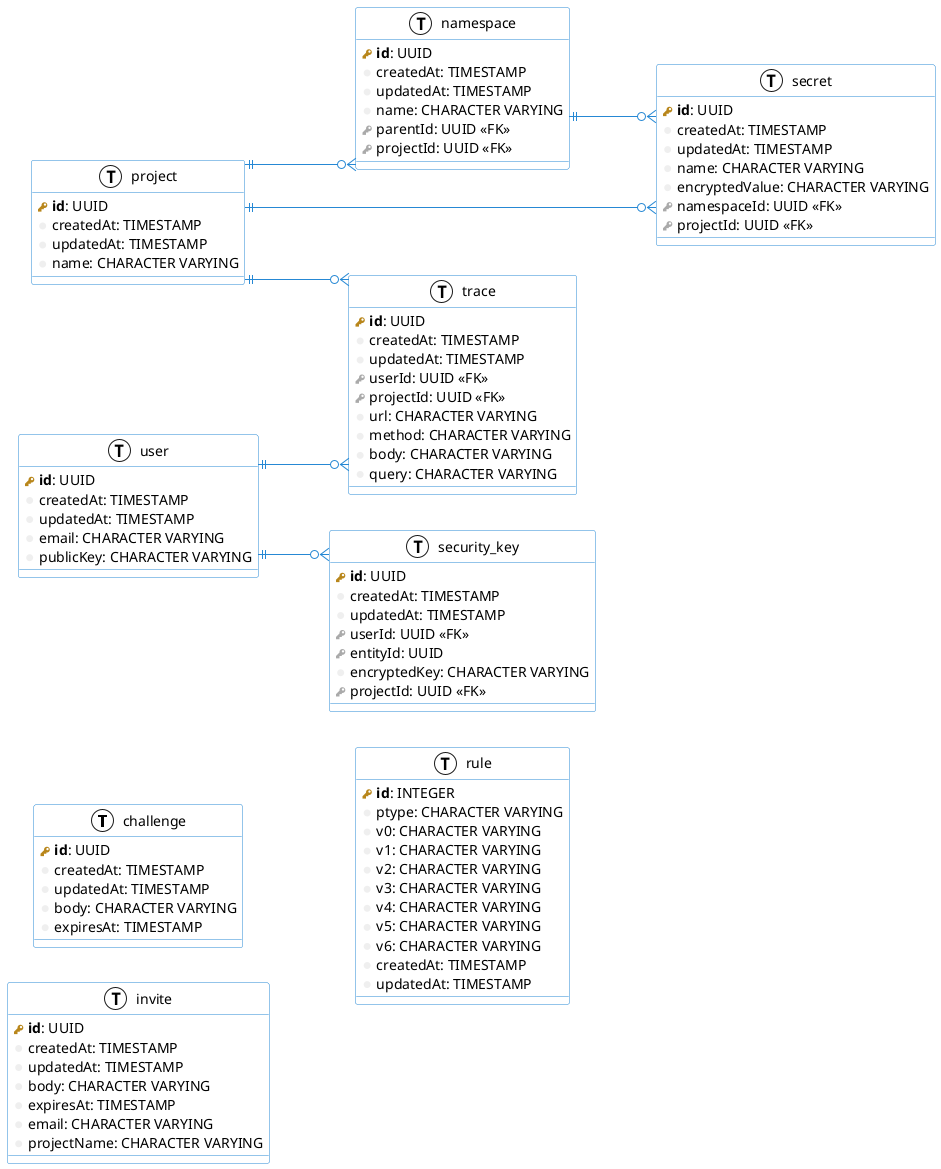 @startuml ffbd

left to right direction
skinparam roundcorner 5
skinparam linetype ortho
skinparam shadowing false
skinparam handwritten false
skinparam class {
  BackgroundColor white
  ArrowColor #2688d4
  BorderColor #2688d4
}

!define primary_key(x) <b><color:#b8861b><&key></color> x</b>
!define foreign_key(x) <color:#aaaaaa><&key></color> x
!define column(x) <color:#efefef><&media-record></color> x
!define table(x) entity x << (T, white) >>

table( challenge ) {
 primary_key( id ): UUID
 column( createdAt ): TIMESTAMP
 column( updatedAt ): TIMESTAMP
 column( body ): CHARACTER VARYING
 column( expiresAt ): TIMESTAMP
}

table( invite ) {
 primary_key( id ): UUID
 column( createdAt ): TIMESTAMP
 column( updatedAt ): TIMESTAMP
 column( body ): CHARACTER VARYING
 column( expiresAt ): TIMESTAMP
 column( email ): CHARACTER VARYING
 column( projectName ): CHARACTER VARYING
}

table( namespace ) {
 primary_key( id ): UUID
 column( createdAt ): TIMESTAMP
 column( updatedAt ): TIMESTAMP
 column( name ): CHARACTER VARYING
 foreign_key( parentId ): UUID <<FK>>
 foreign_key( projectId ): UUID <<FK>>
}

table( project ) {
 primary_key( id ): UUID
 column( createdAt ): TIMESTAMP
 column( updatedAt ): TIMESTAMP
 column( name ): CHARACTER VARYING
}

table( rule ) {
 primary_key( id ): INTEGER
 column( ptype ): CHARACTER VARYING
 column( v0 ): CHARACTER VARYING
 column( v1 ): CHARACTER VARYING
 column( v2 ): CHARACTER VARYING
 column( v3 ): CHARACTER VARYING
 column( v4 ): CHARACTER VARYING
 column( v5 ): CHARACTER VARYING
 column( v6 ): CHARACTER VARYING
 column( createdAt ): TIMESTAMP
 column( updatedAt ): TIMESTAMP
}

table( secret ) {
 primary_key( id ): UUID
 column( createdAt ): TIMESTAMP
 column( updatedAt ): TIMESTAMP
 column( name ): CHARACTER VARYING
 column( encryptedValue ): CHARACTER VARYING
 foreign_key( namespaceId ): UUID <<FK>>
 foreign_key( projectId ): UUID <<FK>>
}

table( security_key ) {
 primary_key( id ): UUID
 column( createdAt ): TIMESTAMP
 column( updatedAt ): TIMESTAMP
 foreign_key( userId ): UUID <<FK>>
 foreign_key( entityId ): UUID
 column( encryptedKey ): CHARACTER VARYING
 foreign_key( projectId ): UUID <<FK>>
}

table( trace ) {
 primary_key( id ): UUID
 column( createdAt ): TIMESTAMP
 column( updatedAt ): TIMESTAMP
 foreign_key( userId ): UUID <<FK>>
 foreign_key( projectId ): UUID <<FK>>
 column( url ): CHARACTER VARYING
 column( method ): CHARACTER VARYING
 column( body ): CHARACTER VARYING
 column( query ): CHARACTER VARYING
}

table( user ) {
 primary_key( id ): UUID
 column( createdAt ): TIMESTAMP
 column( updatedAt ): TIMESTAMP
 column( email ): CHARACTER VARYING
 column( publicKey ): CHARACTER VARYING
}

project ||--o{ namespace
user ||--o{ security_key
namespace ||--o{ secret
project ||--o{ secret
user ||--o{ trace
project ||--o{ trace

@enduml

' https )://plantuml.com/ie-diagram
' https )://raphael-leger.medium.com/automatically-generating-up-to-date-database-diagrams-with-typeorm-d1279a20545e
